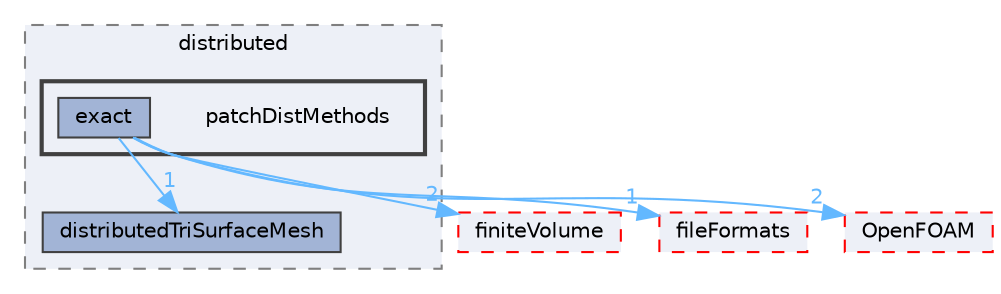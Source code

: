 digraph "src/parallel/distributed/patchDistMethods"
{
 // LATEX_PDF_SIZE
  bgcolor="transparent";
  edge [fontname=Helvetica,fontsize=10,labelfontname=Helvetica,labelfontsize=10];
  node [fontname=Helvetica,fontsize=10,shape=box,height=0.2,width=0.4];
  compound=true
  subgraph clusterdir_0cf429ee0792653b88881eae18d71664 {
    graph [ bgcolor="#edf0f7", pencolor="grey50", label="distributed", fontname=Helvetica,fontsize=10 style="filled,dashed", URL="dir_0cf429ee0792653b88881eae18d71664.html",tooltip=""]
  dir_c8178f20c88c1260ab37511c37d89555 [label="distributedTriSurfaceMesh", fillcolor="#a2b4d6", color="grey25", style="filled", URL="dir_c8178f20c88c1260ab37511c37d89555.html",tooltip=""];
  subgraph clusterdir_15729e5e8ca3f88fc36d56debdddef9a {
    graph [ bgcolor="#edf0f7", pencolor="grey25", label="", fontname=Helvetica,fontsize=10 style="filled,bold", URL="dir_15729e5e8ca3f88fc36d56debdddef9a.html",tooltip=""]
    dir_15729e5e8ca3f88fc36d56debdddef9a [shape=plaintext, label="patchDistMethods"];
  dir_159a20416eae6e0a42fdb8f7e3409b2d [label="exact", fillcolor="#a2b4d6", color="grey25", style="filled", URL="dir_159a20416eae6e0a42fdb8f7e3409b2d.html",tooltip=""];
  }
  }
  dir_9bd15774b555cf7259a6fa18f99fe99b [label="finiteVolume", fillcolor="#edf0f7", color="red", style="filled,dashed", URL="dir_9bd15774b555cf7259a6fa18f99fe99b.html",tooltip=""];
  dir_b05602f37bb521a7142c0a3e200b5f35 [label="fileFormats", fillcolor="#edf0f7", color="red", style="filled,dashed", URL="dir_b05602f37bb521a7142c0a3e200b5f35.html",tooltip=""];
  dir_c5473ff19b20e6ec4dfe5c310b3778a8 [label="OpenFOAM", fillcolor="#edf0f7", color="red", style="filled,dashed", URL="dir_c5473ff19b20e6ec4dfe5c310b3778a8.html",tooltip=""];
  dir_159a20416eae6e0a42fdb8f7e3409b2d->dir_9bd15774b555cf7259a6fa18f99fe99b [headlabel="2", labeldistance=1.5 headhref="dir_001195_001387.html" href="dir_001195_001387.html" color="steelblue1" fontcolor="steelblue1"];
  dir_159a20416eae6e0a42fdb8f7e3409b2d->dir_b05602f37bb521a7142c0a3e200b5f35 [headlabel="1", labeldistance=1.5 headhref="dir_001195_001353.html" href="dir_001195_001353.html" color="steelblue1" fontcolor="steelblue1"];
  dir_159a20416eae6e0a42fdb8f7e3409b2d->dir_c5473ff19b20e6ec4dfe5c310b3778a8 [headlabel="2", labeldistance=1.5 headhref="dir_001195_002695.html" href="dir_001195_002695.html" color="steelblue1" fontcolor="steelblue1"];
  dir_159a20416eae6e0a42fdb8f7e3409b2d->dir_c8178f20c88c1260ab37511c37d89555 [headlabel="1", labeldistance=1.5 headhref="dir_001195_000982.html" href="dir_001195_000982.html" color="steelblue1" fontcolor="steelblue1"];
}
